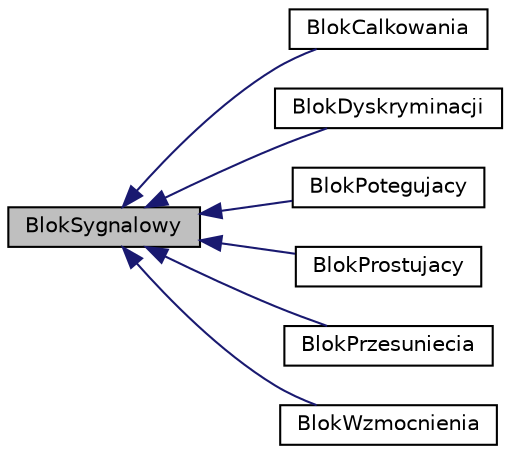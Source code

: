 digraph "BlokSygnalowy"
{
  edge [fontname="Helvetica",fontsize="10",labelfontname="Helvetica",labelfontsize="10"];
  node [fontname="Helvetica",fontsize="10",shape=record];
  rankdir="LR";
  Node1 [label="BlokSygnalowy",height=0.2,width=0.4,color="black", fillcolor="grey75", style="filled" fontcolor="black"];
  Node1 -> Node2 [dir="back",color="midnightblue",fontsize="10",style="solid",fontname="Helvetica"];
  Node2 [label="BlokCalkowania",height=0.2,width=0.4,color="black", fillcolor="white", style="filled",URL="$class_blok_calkowania.html"];
  Node1 -> Node3 [dir="back",color="midnightblue",fontsize="10",style="solid",fontname="Helvetica"];
  Node3 [label="BlokDyskryminacji",height=0.2,width=0.4,color="black", fillcolor="white", style="filled",URL="$class_blok_dyskryminacji.html",tooltip="Modeluje najważniejsze elementy bloku dyskrymianacji. "];
  Node1 -> Node4 [dir="back",color="midnightblue",fontsize="10",style="solid",fontname="Helvetica"];
  Node4 [label="BlokPotegujacy",height=0.2,width=0.4,color="black", fillcolor="white", style="filled",URL="$class_blok_potegujacy.html",tooltip="Modeluje najważniejsze elementy bloku potegowego. "];
  Node1 -> Node5 [dir="back",color="midnightblue",fontsize="10",style="solid",fontname="Helvetica"];
  Node5 [label="BlokProstujacy",height=0.2,width=0.4,color="black", fillcolor="white", style="filled",URL="$class_blok_prostujacy.html",tooltip="Modeluje najważniejsze elementy bloku dyskrymianacji. "];
  Node1 -> Node6 [dir="back",color="midnightblue",fontsize="10",style="solid",fontname="Helvetica"];
  Node6 [label="BlokPrzesuniecia",height=0.2,width=0.4,color="black", fillcolor="white", style="filled",URL="$class_blok_przesuniecia.html",tooltip="Modeluje najważniejsze elementy bloku przesunięcia. "];
  Node1 -> Node7 [dir="back",color="midnightblue",fontsize="10",style="solid",fontname="Helvetica"];
  Node7 [label="BlokWzmocnienia",height=0.2,width=0.4,color="black", fillcolor="white", style="filled",URL="$class_blok_wzmocnienia.html",tooltip="Modeluje najważniejsze elementy bloku wzmocnienia. "];
}
